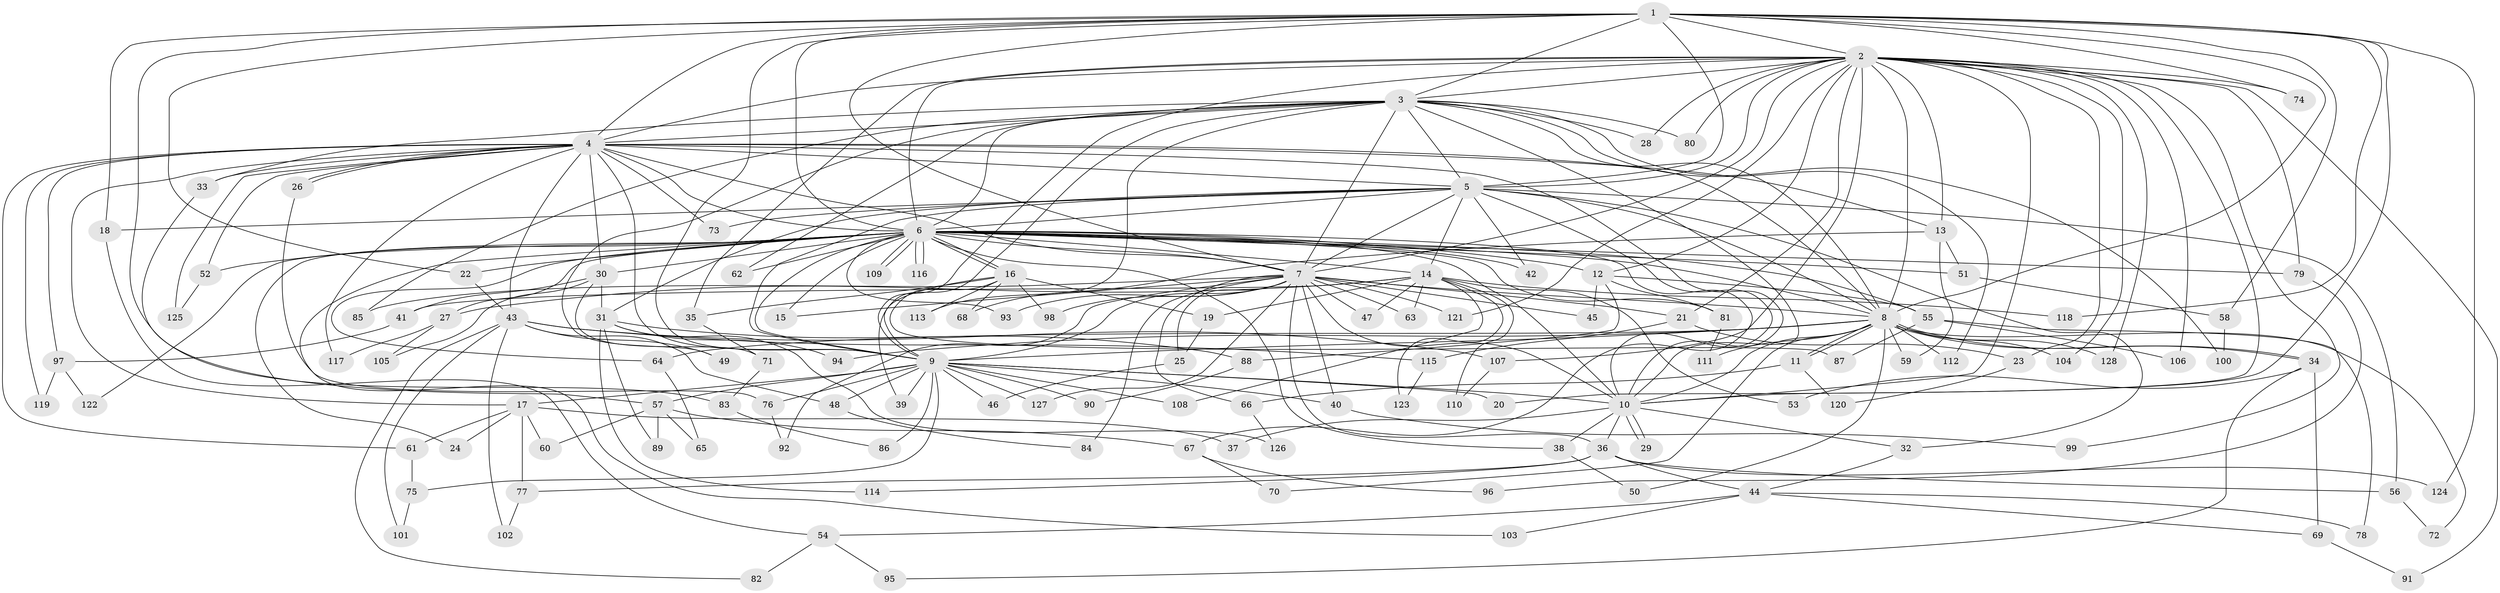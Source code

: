 // Generated by graph-tools (version 1.1) at 2025/46/03/09/25 04:46:41]
// undirected, 128 vertices, 281 edges
graph export_dot {
graph [start="1"]
  node [color=gray90,style=filled];
  1;
  2;
  3;
  4;
  5;
  6;
  7;
  8;
  9;
  10;
  11;
  12;
  13;
  14;
  15;
  16;
  17;
  18;
  19;
  20;
  21;
  22;
  23;
  24;
  25;
  26;
  27;
  28;
  29;
  30;
  31;
  32;
  33;
  34;
  35;
  36;
  37;
  38;
  39;
  40;
  41;
  42;
  43;
  44;
  45;
  46;
  47;
  48;
  49;
  50;
  51;
  52;
  53;
  54;
  55;
  56;
  57;
  58;
  59;
  60;
  61;
  62;
  63;
  64;
  65;
  66;
  67;
  68;
  69;
  70;
  71;
  72;
  73;
  74;
  75;
  76;
  77;
  78;
  79;
  80;
  81;
  82;
  83;
  84;
  85;
  86;
  87;
  88;
  89;
  90;
  91;
  92;
  93;
  94;
  95;
  96;
  97;
  98;
  99;
  100;
  101;
  102;
  103;
  104;
  105;
  106;
  107;
  108;
  109;
  110;
  111;
  112;
  113;
  114;
  115;
  116;
  117;
  118;
  119;
  120;
  121;
  122;
  123;
  124;
  125;
  126;
  127;
  128;
  1 -- 2;
  1 -- 3;
  1 -- 4;
  1 -- 5;
  1 -- 6;
  1 -- 7;
  1 -- 8;
  1 -- 9;
  1 -- 10;
  1 -- 18;
  1 -- 22;
  1 -- 58;
  1 -- 74;
  1 -- 83;
  1 -- 118;
  1 -- 124;
  2 -- 3;
  2 -- 4;
  2 -- 5;
  2 -- 6;
  2 -- 7;
  2 -- 8;
  2 -- 9;
  2 -- 10;
  2 -- 12;
  2 -- 13;
  2 -- 20;
  2 -- 21;
  2 -- 23;
  2 -- 28;
  2 -- 35;
  2 -- 74;
  2 -- 79;
  2 -- 80;
  2 -- 91;
  2 -- 99;
  2 -- 104;
  2 -- 106;
  2 -- 107;
  2 -- 121;
  2 -- 128;
  3 -- 4;
  3 -- 5;
  3 -- 6;
  3 -- 7;
  3 -- 8;
  3 -- 9;
  3 -- 10;
  3 -- 28;
  3 -- 33;
  3 -- 49;
  3 -- 62;
  3 -- 80;
  3 -- 85;
  3 -- 100;
  3 -- 112;
  3 -- 113;
  4 -- 5;
  4 -- 6;
  4 -- 7;
  4 -- 8;
  4 -- 9;
  4 -- 10;
  4 -- 13;
  4 -- 17;
  4 -- 26;
  4 -- 26;
  4 -- 30;
  4 -- 33;
  4 -- 43;
  4 -- 52;
  4 -- 61;
  4 -- 73;
  4 -- 97;
  4 -- 117;
  4 -- 119;
  4 -- 125;
  5 -- 6;
  5 -- 7;
  5 -- 8;
  5 -- 9;
  5 -- 10;
  5 -- 14;
  5 -- 18;
  5 -- 31;
  5 -- 32;
  5 -- 42;
  5 -- 56;
  5 -- 73;
  6 -- 7;
  6 -- 8;
  6 -- 9;
  6 -- 10;
  6 -- 12;
  6 -- 14;
  6 -- 15;
  6 -- 16;
  6 -- 16;
  6 -- 22;
  6 -- 24;
  6 -- 27;
  6 -- 30;
  6 -- 38;
  6 -- 42;
  6 -- 51;
  6 -- 52;
  6 -- 55;
  6 -- 62;
  6 -- 64;
  6 -- 67;
  6 -- 79;
  6 -- 81;
  6 -- 93;
  6 -- 103;
  6 -- 109;
  6 -- 109;
  6 -- 116;
  6 -- 116;
  6 -- 122;
  7 -- 8;
  7 -- 9;
  7 -- 10;
  7 -- 15;
  7 -- 21;
  7 -- 25;
  7 -- 36;
  7 -- 40;
  7 -- 45;
  7 -- 47;
  7 -- 63;
  7 -- 66;
  7 -- 84;
  7 -- 85;
  7 -- 92;
  7 -- 93;
  7 -- 98;
  7 -- 121;
  7 -- 127;
  8 -- 9;
  8 -- 10;
  8 -- 11;
  8 -- 11;
  8 -- 34;
  8 -- 34;
  8 -- 50;
  8 -- 59;
  8 -- 64;
  8 -- 70;
  8 -- 72;
  8 -- 94;
  8 -- 104;
  8 -- 111;
  8 -- 112;
  8 -- 128;
  9 -- 10;
  9 -- 17;
  9 -- 20;
  9 -- 39;
  9 -- 40;
  9 -- 46;
  9 -- 48;
  9 -- 57;
  9 -- 75;
  9 -- 76;
  9 -- 86;
  9 -- 90;
  9 -- 108;
  9 -- 127;
  10 -- 29;
  10 -- 29;
  10 -- 32;
  10 -- 36;
  10 -- 37;
  10 -- 38;
  11 -- 66;
  11 -- 120;
  12 -- 45;
  12 -- 55;
  12 -- 81;
  12 -- 88;
  13 -- 51;
  13 -- 59;
  13 -- 68;
  14 -- 19;
  14 -- 27;
  14 -- 41;
  14 -- 47;
  14 -- 53;
  14 -- 63;
  14 -- 108;
  14 -- 110;
  14 -- 118;
  14 -- 123;
  16 -- 19;
  16 -- 35;
  16 -- 39;
  16 -- 68;
  16 -- 87;
  16 -- 98;
  16 -- 113;
  17 -- 24;
  17 -- 37;
  17 -- 60;
  17 -- 61;
  17 -- 77;
  18 -- 54;
  19 -- 25;
  21 -- 23;
  21 -- 115;
  22 -- 43;
  23 -- 120;
  25 -- 46;
  26 -- 76;
  27 -- 105;
  27 -- 117;
  30 -- 31;
  30 -- 41;
  30 -- 71;
  30 -- 105;
  31 -- 88;
  31 -- 89;
  31 -- 94;
  31 -- 114;
  31 -- 126;
  32 -- 44;
  33 -- 57;
  34 -- 53;
  34 -- 69;
  34 -- 95;
  35 -- 71;
  36 -- 44;
  36 -- 56;
  36 -- 77;
  36 -- 114;
  36 -- 124;
  38 -- 50;
  40 -- 99;
  41 -- 97;
  43 -- 48;
  43 -- 49;
  43 -- 82;
  43 -- 101;
  43 -- 102;
  43 -- 107;
  43 -- 115;
  44 -- 54;
  44 -- 69;
  44 -- 78;
  44 -- 103;
  48 -- 84;
  51 -- 58;
  52 -- 125;
  54 -- 82;
  54 -- 95;
  55 -- 78;
  55 -- 87;
  55 -- 106;
  56 -- 72;
  57 -- 60;
  57 -- 65;
  57 -- 67;
  57 -- 89;
  58 -- 100;
  61 -- 75;
  64 -- 65;
  66 -- 126;
  67 -- 70;
  67 -- 96;
  69 -- 91;
  71 -- 83;
  75 -- 101;
  76 -- 92;
  77 -- 102;
  79 -- 96;
  81 -- 111;
  83 -- 86;
  88 -- 90;
  97 -- 119;
  97 -- 122;
  107 -- 110;
  115 -- 123;
}
